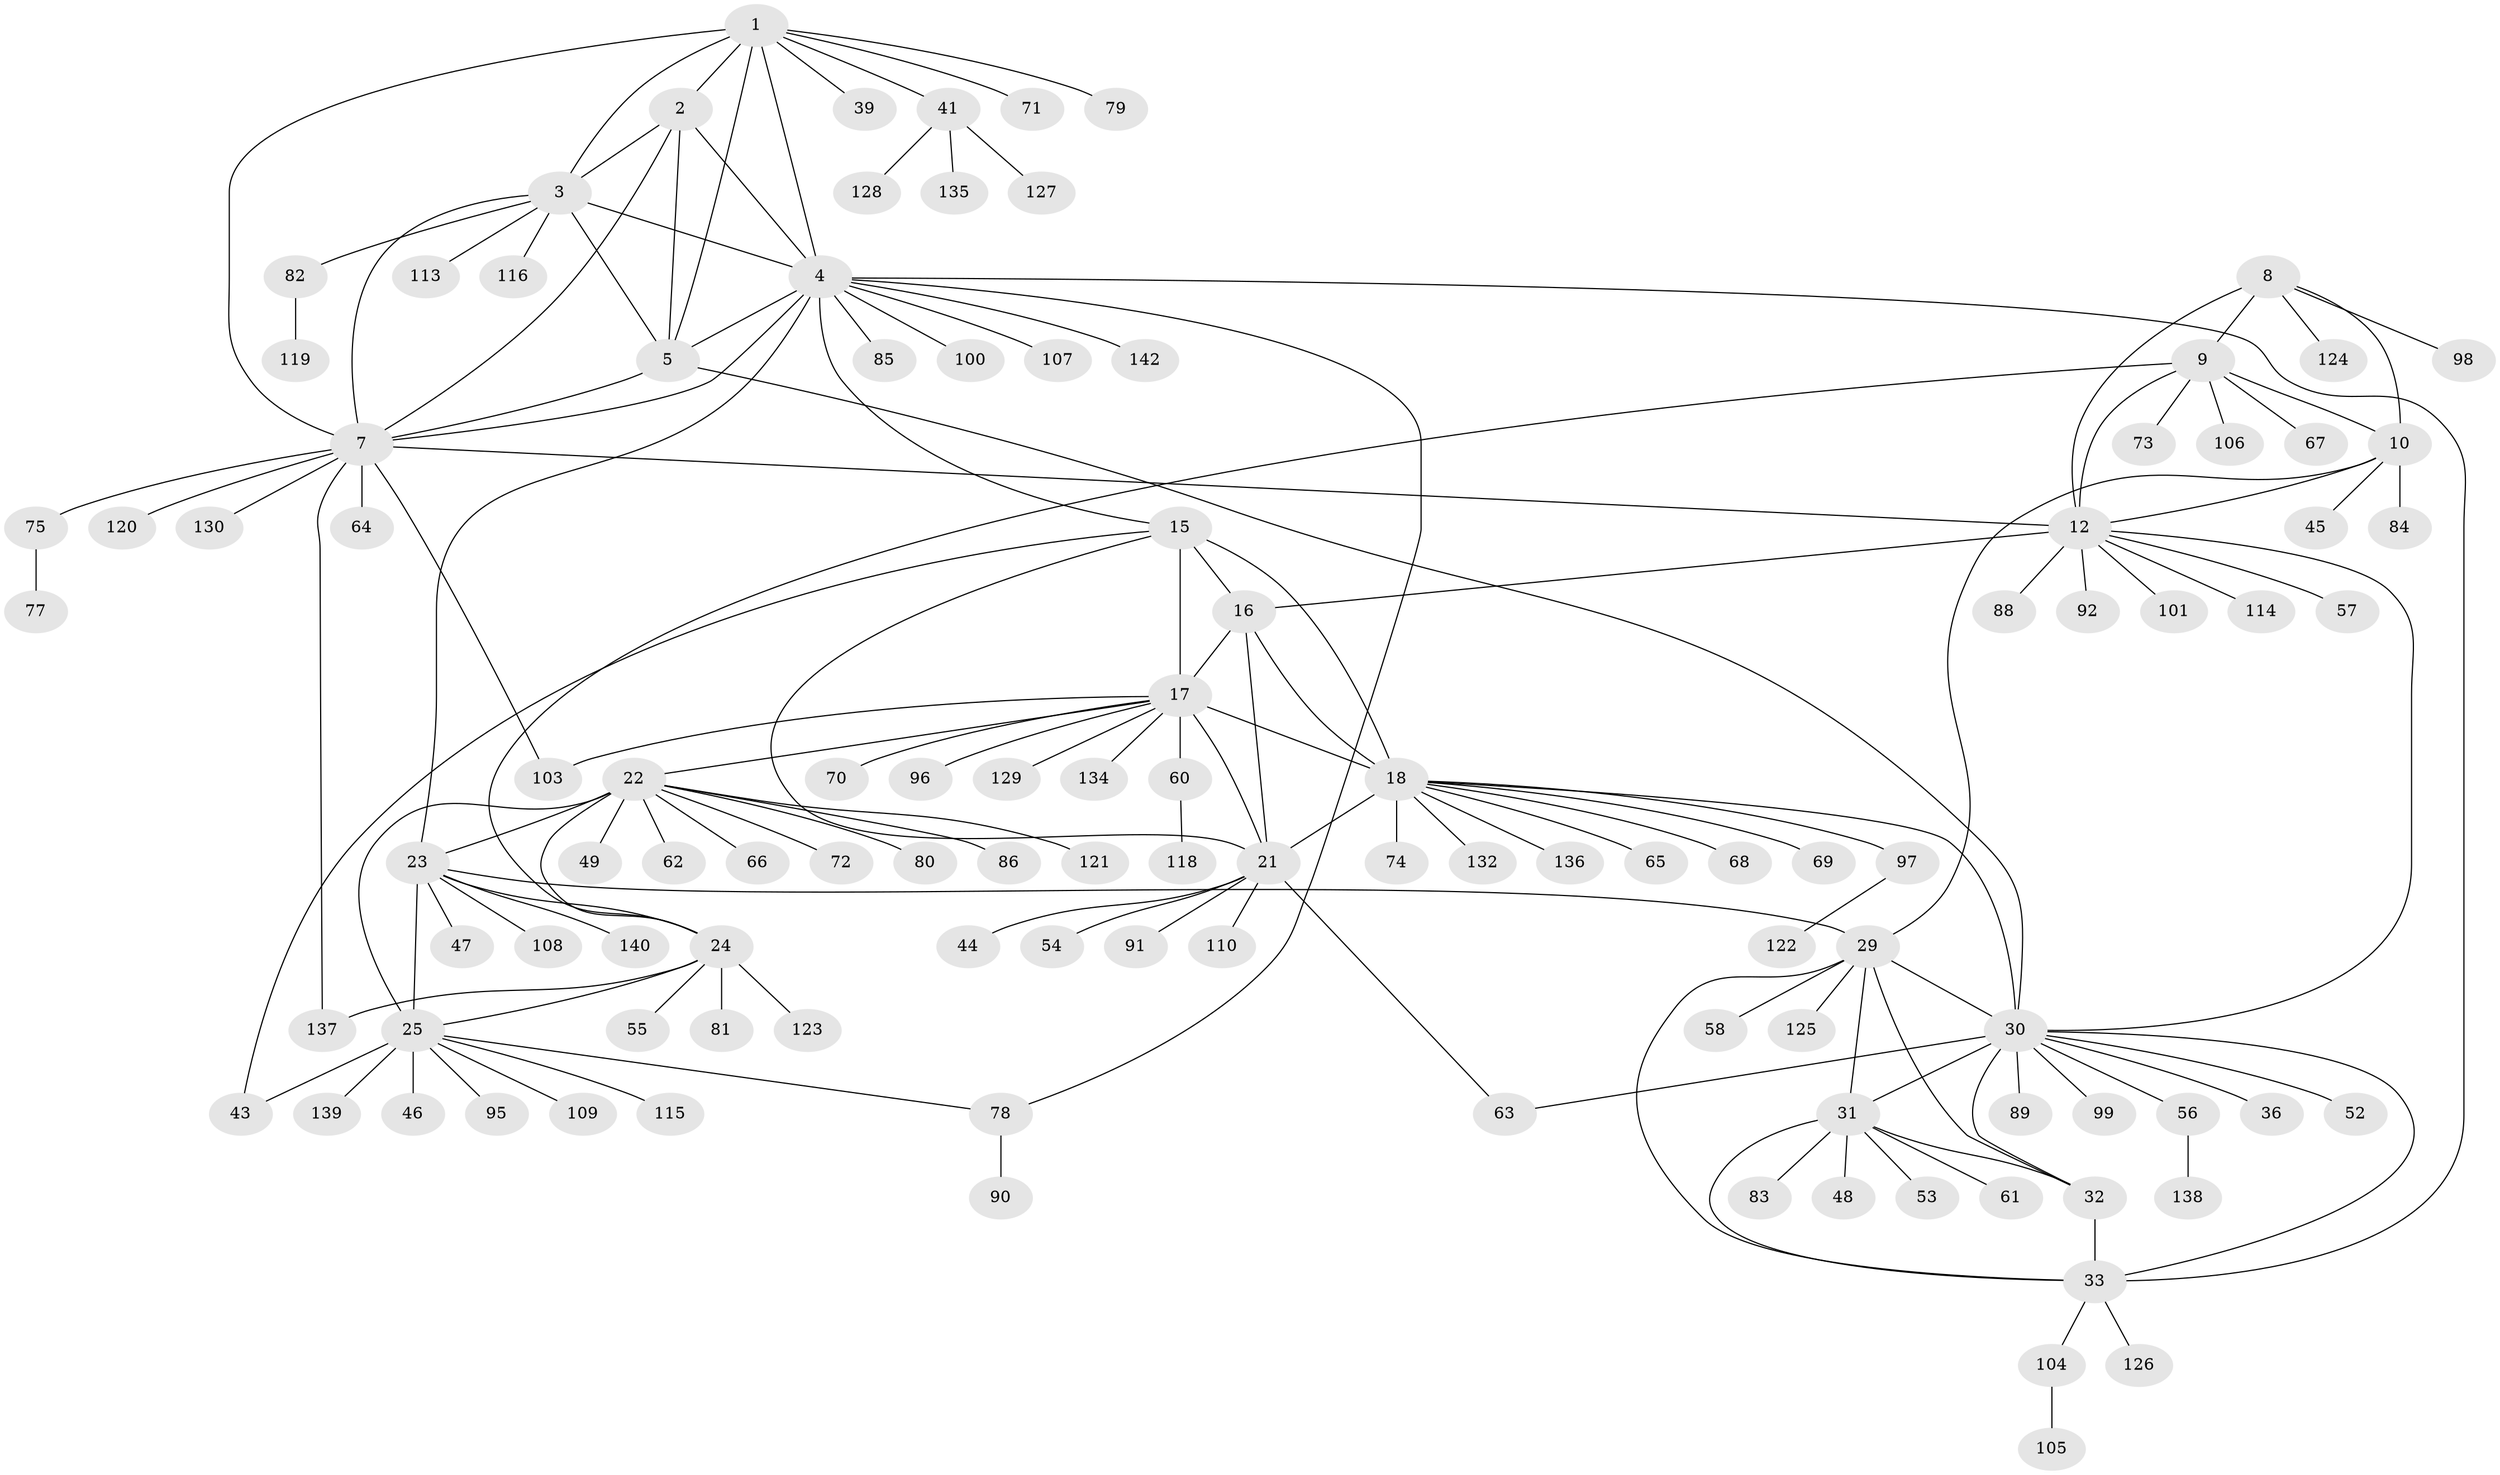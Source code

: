 // Generated by graph-tools (version 1.1) at 2025/52/02/27/25 19:52:17]
// undirected, 113 vertices, 153 edges
graph export_dot {
graph [start="1"]
  node [color=gray90,style=filled];
  1 [super="+6"];
  2;
  3 [super="+51"];
  4 [super="+50"];
  5;
  7 [super="+38"];
  8 [super="+102"];
  9 [super="+11"];
  10 [super="+13"];
  12 [super="+14"];
  15 [super="+42"];
  16;
  17 [super="+20"];
  18 [super="+19"];
  21 [super="+94"];
  22 [super="+28"];
  23 [super="+112"];
  24 [super="+26"];
  25 [super="+27"];
  29 [super="+37"];
  30 [super="+34"];
  31 [super="+35"];
  32 [super="+40"];
  33 [super="+141"];
  36;
  39;
  41 [super="+87"];
  43;
  44;
  45 [super="+76"];
  46;
  47;
  48;
  49;
  52 [super="+59"];
  53;
  54;
  55;
  56;
  57;
  58 [super="+93"];
  60;
  61;
  62;
  63;
  64;
  65;
  66;
  67;
  68;
  69;
  70;
  71;
  72;
  73;
  74;
  75 [super="+131"];
  77;
  78;
  79;
  80;
  81 [super="+133"];
  82 [super="+117"];
  83;
  84;
  85;
  86;
  88;
  89;
  90;
  91;
  92;
  95;
  96;
  97;
  98;
  99;
  100;
  101;
  103;
  104;
  105;
  106;
  107;
  108 [super="+111"];
  109;
  110;
  113;
  114;
  115;
  116;
  118;
  119;
  120;
  121;
  122;
  123;
  124;
  125;
  126;
  127;
  128;
  129;
  130;
  132;
  134;
  135;
  136;
  137;
  138;
  139;
  140;
  142;
  1 -- 2 [weight=2];
  1 -- 3 [weight=2];
  1 -- 4 [weight=2];
  1 -- 5 [weight=2];
  1 -- 7 [weight=2];
  1 -- 41;
  1 -- 71;
  1 -- 39;
  1 -- 79;
  2 -- 3;
  2 -- 4;
  2 -- 5;
  2 -- 7;
  3 -- 4;
  3 -- 5;
  3 -- 7;
  3 -- 82;
  3 -- 113;
  3 -- 116;
  4 -- 5;
  4 -- 7;
  4 -- 15 [weight=2];
  4 -- 23;
  4 -- 78;
  4 -- 85;
  4 -- 100;
  4 -- 107;
  4 -- 142;
  4 -- 33;
  5 -- 7;
  5 -- 30;
  7 -- 12 [weight=2];
  7 -- 64;
  7 -- 75;
  7 -- 103;
  7 -- 120;
  7 -- 130;
  7 -- 137;
  8 -- 9 [weight=2];
  8 -- 10 [weight=2];
  8 -- 12 [weight=2];
  8 -- 98;
  8 -- 124;
  9 -- 10 [weight=4];
  9 -- 12 [weight=4];
  9 -- 24;
  9 -- 67;
  9 -- 73;
  9 -- 106;
  10 -- 12 [weight=4];
  10 -- 45;
  10 -- 84;
  10 -- 29;
  12 -- 16;
  12 -- 101;
  12 -- 114;
  12 -- 88;
  12 -- 57;
  12 -- 92;
  12 -- 30;
  15 -- 16;
  15 -- 17 [weight=2];
  15 -- 18 [weight=2];
  15 -- 21;
  15 -- 43;
  16 -- 17 [weight=2];
  16 -- 18 [weight=2];
  16 -- 21;
  17 -- 18 [weight=4];
  17 -- 21 [weight=2];
  17 -- 70;
  17 -- 96;
  17 -- 129;
  17 -- 134;
  17 -- 103;
  17 -- 22;
  17 -- 60;
  18 -- 21 [weight=2];
  18 -- 65;
  18 -- 68;
  18 -- 97;
  18 -- 132;
  18 -- 69;
  18 -- 136;
  18 -- 74;
  18 -- 30;
  21 -- 44;
  21 -- 54;
  21 -- 63;
  21 -- 91;
  21 -- 110;
  22 -- 23 [weight=2];
  22 -- 24 [weight=4];
  22 -- 25 [weight=4];
  22 -- 49;
  22 -- 72;
  22 -- 80;
  22 -- 121;
  22 -- 66;
  22 -- 86;
  22 -- 62;
  23 -- 24 [weight=2];
  23 -- 25 [weight=2];
  23 -- 29;
  23 -- 47;
  23 -- 108;
  23 -- 140;
  24 -- 25 [weight=4];
  24 -- 55;
  24 -- 81;
  24 -- 123;
  24 -- 137;
  25 -- 43;
  25 -- 78;
  25 -- 109;
  25 -- 139;
  25 -- 115;
  25 -- 46;
  25 -- 95;
  29 -- 30 [weight=2];
  29 -- 31 [weight=2];
  29 -- 32;
  29 -- 33;
  29 -- 58;
  29 -- 125;
  30 -- 31 [weight=4];
  30 -- 32 [weight=2];
  30 -- 33 [weight=2];
  30 -- 36;
  30 -- 99;
  30 -- 63;
  30 -- 52;
  30 -- 56;
  30 -- 89;
  31 -- 32 [weight=2];
  31 -- 33 [weight=2];
  31 -- 48;
  31 -- 83;
  31 -- 61;
  31 -- 53;
  32 -- 33;
  33 -- 104;
  33 -- 126;
  41 -- 127;
  41 -- 128;
  41 -- 135;
  56 -- 138;
  60 -- 118;
  75 -- 77;
  78 -- 90;
  82 -- 119;
  97 -- 122;
  104 -- 105;
}
